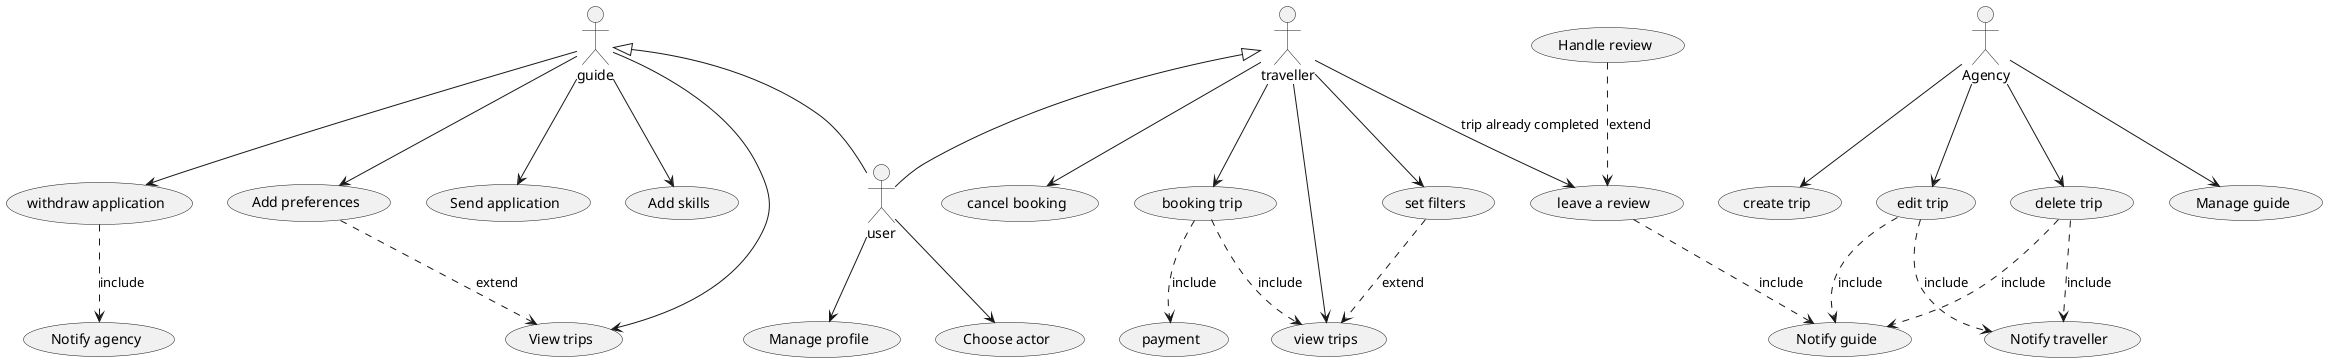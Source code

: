 @startuml
'https://plantuml.com/use-case-diagram

:traveller: as tr
:user:
:guide: as gu
tr <|-- :user:
gu <|-- :user:

:user: --> (Manage profile)
:user: --> (Choose actor)

tr --> (cancel booking)
tr --> (booking trip)
tr --> (view trips)
tr --> (set filters)
tr --> (leave a review) : trip already completed

(set filters) ..> (view trips) : extend
(booking trip) ..> (view trips) : include
(booking trip) ..> (payment) : include

(Handle review) ..> (leave a review) : extend
(leave a review) ..> (Notify guide) : include

gu --> (Send application)
gu --> (Add skills)
gu --> (Add preferences)
gu --> (View trips)
gu --> (withdraw application)

(Add preferences) ..> (View trips) : extend
(withdraw application) ..> (Notify agency) : include

:Agency: as ag

ag --> (Manage guide)
ag --> (create trip)
ag --> (delete trip)
ag --> (edit trip)

(delete trip) ..> (Notify guide) : include
(edit trip) ..> (Notify guide) : include
(delete trip) ..> (Notify traveller) : include
(edit trip) ..> (Notify traveller): include

@enduml